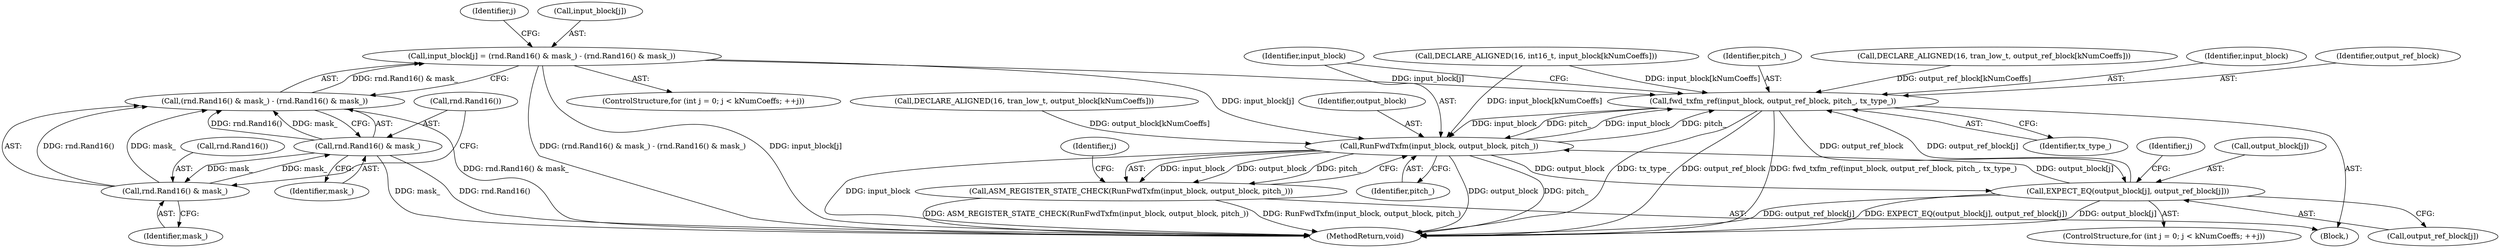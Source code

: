 digraph "0_Android_5a9753fca56f0eeb9f61e342b2fccffc364f9426_73@array" {
"1000147" [label="(Call,input_block[j] = (rnd.Rand16() & mask_) - (rnd.Rand16() & mask_))"];
"1000151" [label="(Call,(rnd.Rand16() & mask_) - (rnd.Rand16() & mask_))"];
"1000152" [label="(Call,rnd.Rand16() & mask_)"];
"1000155" [label="(Call,rnd.Rand16() & mask_)"];
"1000158" [label="(Call,fwd_txfm_ref(input_block, output_ref_block, pitch_, tx_type_))"];
"1000164" [label="(Call,RunFwdTxfm(input_block, output_block, pitch_))"];
"1000163" [label="(Call,ASM_REGISTER_STATE_CHECK(RunFwdTxfm(input_block, output_block, pitch_)))"];
"1000178" [label="(Call,EXPECT_EQ(output_block[j], output_ref_block[j]))"];
"1000161" [label="(Identifier,pitch_)"];
"1000177" [label="(Identifier,j)"];
"1000156" [label="(Call,rnd.Rand16())"];
"1000114" [label="(Call,DECLARE_ALIGNED(16, tran_low_t, output_ref_block[kNumCoeffs]))"];
"1000137" [label="(ControlStructure,for (int j = 0; j < kNumCoeffs; ++j))"];
"1000168" [label="(ControlStructure,for (int j = 0; j < kNumCoeffs; ++j))"];
"1000155" [label="(Call,rnd.Rand16() & mask_)"];
"1000152" [label="(Call,rnd.Rand16() & mask_)"];
"1000166" [label="(Identifier,output_block)"];
"1000164" [label="(Call,RunFwdTxfm(input_block, output_block, pitch_))"];
"1000182" [label="(Call,output_ref_block[j])"];
"1000159" [label="(Identifier,input_block)"];
"1000120" [label="(Call,DECLARE_ALIGNED(16, tran_low_t, output_block[kNumCoeffs]))"];
"1000162" [label="(Identifier,tx_type_)"];
"1000171" [label="(Identifier,j)"];
"1000157" [label="(Identifier,mask_)"];
"1000108" [label="(Call,DECLARE_ALIGNED(16, int16_t, input_block[kNumCoeffs]))"];
"1000178" [label="(Call,EXPECT_EQ(output_block[j], output_ref_block[j]))"];
"1000146" [label="(Identifier,j)"];
"1000158" [label="(Call,fwd_txfm_ref(input_block, output_ref_block, pitch_, tx_type_))"];
"1000148" [label="(Call,input_block[j])"];
"1000163" [label="(Call,ASM_REGISTER_STATE_CHECK(RunFwdTxfm(input_block, output_block, pitch_)))"];
"1000153" [label="(Call,rnd.Rand16())"];
"1000154" [label="(Identifier,mask_)"];
"1000147" [label="(Call,input_block[j] = (rnd.Rand16() & mask_) - (rnd.Rand16() & mask_))"];
"1000160" [label="(Identifier,output_ref_block)"];
"1000179" [label="(Call,output_block[j])"];
"1000167" [label="(Identifier,pitch_)"];
"1000185" [label="(MethodReturn,void)"];
"1000151" [label="(Call,(rnd.Rand16() & mask_) - (rnd.Rand16() & mask_))"];
"1000165" [label="(Identifier,input_block)"];
"1000136" [label="(Block,)"];
"1000147" -> "1000137"  [label="AST: "];
"1000147" -> "1000151"  [label="CFG: "];
"1000148" -> "1000147"  [label="AST: "];
"1000151" -> "1000147"  [label="AST: "];
"1000146" -> "1000147"  [label="CFG: "];
"1000147" -> "1000185"  [label="DDG: (rnd.Rand16() & mask_) - (rnd.Rand16() & mask_)"];
"1000147" -> "1000185"  [label="DDG: input_block[j]"];
"1000151" -> "1000147"  [label="DDG: rnd.Rand16() & mask_"];
"1000147" -> "1000158"  [label="DDG: input_block[j]"];
"1000147" -> "1000164"  [label="DDG: input_block[j]"];
"1000151" -> "1000155"  [label="CFG: "];
"1000152" -> "1000151"  [label="AST: "];
"1000155" -> "1000151"  [label="AST: "];
"1000151" -> "1000185"  [label="DDG: rnd.Rand16() & mask_"];
"1000152" -> "1000151"  [label="DDG: rnd.Rand16()"];
"1000152" -> "1000151"  [label="DDG: mask_"];
"1000155" -> "1000151"  [label="DDG: rnd.Rand16()"];
"1000155" -> "1000151"  [label="DDG: mask_"];
"1000152" -> "1000154"  [label="CFG: "];
"1000153" -> "1000152"  [label="AST: "];
"1000154" -> "1000152"  [label="AST: "];
"1000156" -> "1000152"  [label="CFG: "];
"1000155" -> "1000152"  [label="DDG: mask_"];
"1000152" -> "1000155"  [label="DDG: mask_"];
"1000155" -> "1000157"  [label="CFG: "];
"1000156" -> "1000155"  [label="AST: "];
"1000157" -> "1000155"  [label="AST: "];
"1000155" -> "1000185"  [label="DDG: mask_"];
"1000155" -> "1000185"  [label="DDG: rnd.Rand16()"];
"1000158" -> "1000136"  [label="AST: "];
"1000158" -> "1000162"  [label="CFG: "];
"1000159" -> "1000158"  [label="AST: "];
"1000160" -> "1000158"  [label="AST: "];
"1000161" -> "1000158"  [label="AST: "];
"1000162" -> "1000158"  [label="AST: "];
"1000165" -> "1000158"  [label="CFG: "];
"1000158" -> "1000185"  [label="DDG: output_ref_block"];
"1000158" -> "1000185"  [label="DDG: fwd_txfm_ref(input_block, output_ref_block, pitch_, tx_type_)"];
"1000158" -> "1000185"  [label="DDG: tx_type_"];
"1000108" -> "1000158"  [label="DDG: input_block[kNumCoeffs]"];
"1000164" -> "1000158"  [label="DDG: input_block"];
"1000164" -> "1000158"  [label="DDG: pitch_"];
"1000178" -> "1000158"  [label="DDG: output_ref_block[j]"];
"1000114" -> "1000158"  [label="DDG: output_ref_block[kNumCoeffs]"];
"1000158" -> "1000164"  [label="DDG: input_block"];
"1000158" -> "1000164"  [label="DDG: pitch_"];
"1000158" -> "1000178"  [label="DDG: output_ref_block"];
"1000164" -> "1000163"  [label="AST: "];
"1000164" -> "1000167"  [label="CFG: "];
"1000165" -> "1000164"  [label="AST: "];
"1000166" -> "1000164"  [label="AST: "];
"1000167" -> "1000164"  [label="AST: "];
"1000163" -> "1000164"  [label="CFG: "];
"1000164" -> "1000185"  [label="DDG: output_block"];
"1000164" -> "1000185"  [label="DDG: pitch_"];
"1000164" -> "1000185"  [label="DDG: input_block"];
"1000164" -> "1000163"  [label="DDG: input_block"];
"1000164" -> "1000163"  [label="DDG: output_block"];
"1000164" -> "1000163"  [label="DDG: pitch_"];
"1000108" -> "1000164"  [label="DDG: input_block[kNumCoeffs]"];
"1000178" -> "1000164"  [label="DDG: output_block[j]"];
"1000120" -> "1000164"  [label="DDG: output_block[kNumCoeffs]"];
"1000164" -> "1000178"  [label="DDG: output_block"];
"1000163" -> "1000136"  [label="AST: "];
"1000171" -> "1000163"  [label="CFG: "];
"1000163" -> "1000185"  [label="DDG: RunFwdTxfm(input_block, output_block, pitch_)"];
"1000163" -> "1000185"  [label="DDG: ASM_REGISTER_STATE_CHECK(RunFwdTxfm(input_block, output_block, pitch_))"];
"1000178" -> "1000168"  [label="AST: "];
"1000178" -> "1000182"  [label="CFG: "];
"1000179" -> "1000178"  [label="AST: "];
"1000182" -> "1000178"  [label="AST: "];
"1000177" -> "1000178"  [label="CFG: "];
"1000178" -> "1000185"  [label="DDG: output_block[j]"];
"1000178" -> "1000185"  [label="DDG: output_ref_block[j]"];
"1000178" -> "1000185"  [label="DDG: EXPECT_EQ(output_block[j], output_ref_block[j])"];
}
